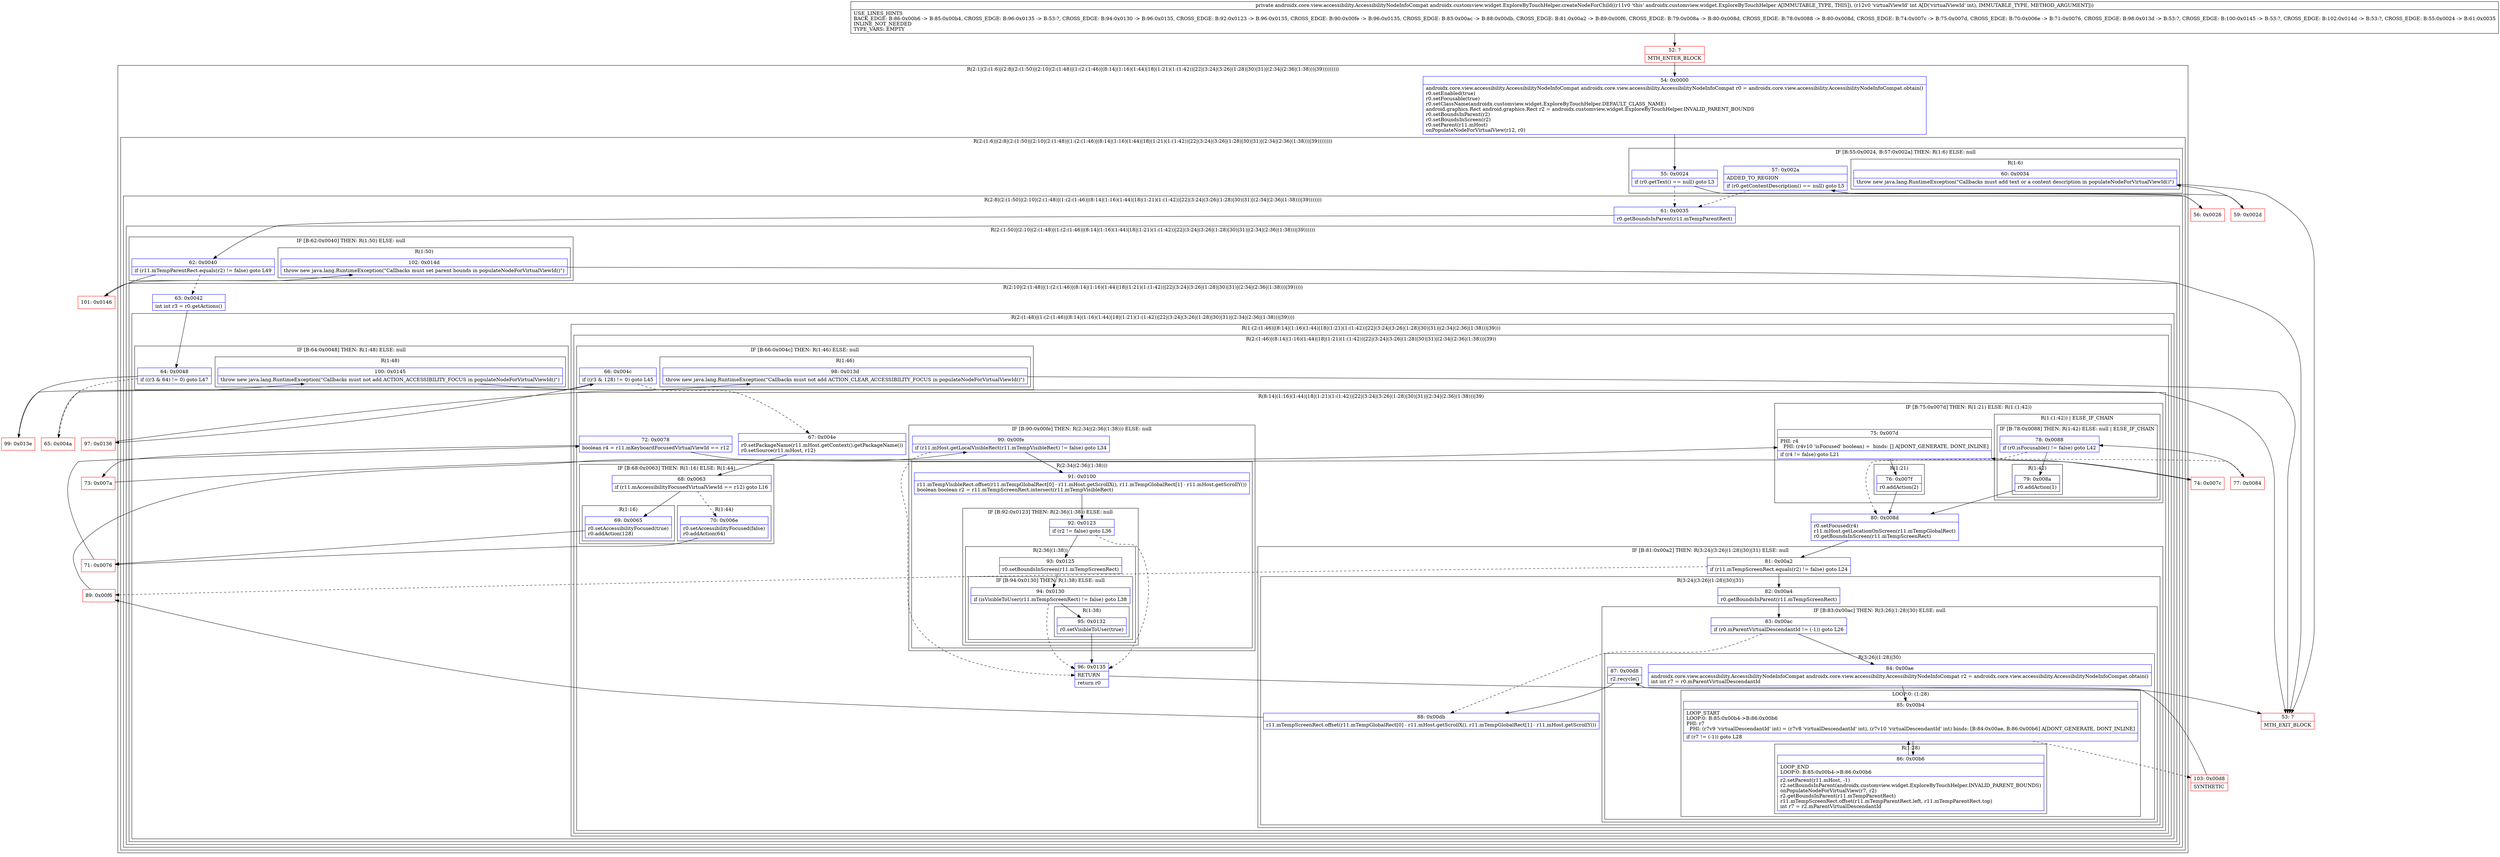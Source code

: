 digraph "CFG forandroidx.customview.widget.ExploreByTouchHelper.createNodeForChild(I)Landroidx\/core\/view\/accessibility\/AccessibilityNodeInfoCompat;" {
subgraph cluster_Region_1523257437 {
label = "R(2:1|(2:(1:6)|(2:8|(2:(1:50)|(2:10|(2:(1:48)|(1:(2:(1:46)|(8:14|(1:16)(1:44)|18|(1:21)(1:(1:42))|22|(3:24|(3:26|(1:28)|30)|31)|(2:34|(2:36|(1:38)))|39)))))))))";
node [shape=record,color=blue];
Node_54 [shape=record,label="{54\:\ 0x0000|androidx.core.view.accessibility.AccessibilityNodeInfoCompat androidx.core.view.accessibility.AccessibilityNodeInfoCompat r0 = androidx.core.view.accessibility.AccessibilityNodeInfoCompat.obtain()\lr0.setEnabled(true)\lr0.setFocusable(true)\lr0.setClassName(androidx.customview.widget.ExploreByTouchHelper.DEFAULT_CLASS_NAME)\landroid.graphics.Rect android.graphics.Rect r2 = androidx.customview.widget.ExploreByTouchHelper.INVALID_PARENT_BOUNDS\lr0.setBoundsInParent(r2)\lr0.setBoundsInScreen(r2)\lr0.setParent(r11.mHost)\lonPopulateNodeForVirtualView(r12, r0)\l}"];
subgraph cluster_Region_318290543 {
label = "R(2:(1:6)|(2:8|(2:(1:50)|(2:10|(2:(1:48)|(1:(2:(1:46)|(8:14|(1:16)(1:44)|18|(1:21)(1:(1:42))|22|(3:24|(3:26|(1:28)|30)|31)|(2:34|(2:36|(1:38)))|39))))))))";
node [shape=record,color=blue];
subgraph cluster_IfRegion_146621409 {
label = "IF [B:55:0x0024, B:57:0x002a] THEN: R(1:6) ELSE: null";
node [shape=record,color=blue];
Node_55 [shape=record,label="{55\:\ 0x0024|if (r0.getText() == null) goto L3\l}"];
Node_57 [shape=record,label="{57\:\ 0x002a|ADDED_TO_REGION\l|if (r0.getContentDescription() == null) goto L5\l}"];
subgraph cluster_Region_2002190195 {
label = "R(1:6)";
node [shape=record,color=blue];
Node_60 [shape=record,label="{60\:\ 0x0034|throw new java.lang.RuntimeException(\"Callbacks must add text or a content description in populateNodeForVirtualViewId()\")\l}"];
}
}
subgraph cluster_Region_499234462 {
label = "R(2:8|(2:(1:50)|(2:10|(2:(1:48)|(1:(2:(1:46)|(8:14|(1:16)(1:44)|18|(1:21)(1:(1:42))|22|(3:24|(3:26|(1:28)|30)|31)|(2:34|(2:36|(1:38)))|39)))))))";
node [shape=record,color=blue];
Node_61 [shape=record,label="{61\:\ 0x0035|r0.getBoundsInParent(r11.mTempParentRect)\l}"];
subgraph cluster_Region_1153372974 {
label = "R(2:(1:50)|(2:10|(2:(1:48)|(1:(2:(1:46)|(8:14|(1:16)(1:44)|18|(1:21)(1:(1:42))|22|(3:24|(3:26|(1:28)|30)|31)|(2:34|(2:36|(1:38)))|39))))))";
node [shape=record,color=blue];
subgraph cluster_IfRegion_1388175713 {
label = "IF [B:62:0x0040] THEN: R(1:50) ELSE: null";
node [shape=record,color=blue];
Node_62 [shape=record,label="{62\:\ 0x0040|if (r11.mTempParentRect.equals(r2) != false) goto L49\l}"];
subgraph cluster_Region_1555440179 {
label = "R(1:50)";
node [shape=record,color=blue];
Node_102 [shape=record,label="{102\:\ 0x014d|throw new java.lang.RuntimeException(\"Callbacks must set parent bounds in populateNodeForVirtualViewId()\")\l}"];
}
}
subgraph cluster_Region_648257950 {
label = "R(2:10|(2:(1:48)|(1:(2:(1:46)|(8:14|(1:16)(1:44)|18|(1:21)(1:(1:42))|22|(3:24|(3:26|(1:28)|30)|31)|(2:34|(2:36|(1:38)))|39)))))";
node [shape=record,color=blue];
Node_63 [shape=record,label="{63\:\ 0x0042|int int r3 = r0.getActions()\l}"];
subgraph cluster_Region_197840904 {
label = "R(2:(1:48)|(1:(2:(1:46)|(8:14|(1:16)(1:44)|18|(1:21)(1:(1:42))|22|(3:24|(3:26|(1:28)|30)|31)|(2:34|(2:36|(1:38)))|39))))";
node [shape=record,color=blue];
subgraph cluster_IfRegion_2115910032 {
label = "IF [B:64:0x0048] THEN: R(1:48) ELSE: null";
node [shape=record,color=blue];
Node_64 [shape=record,label="{64\:\ 0x0048|if ((r3 & 64) != 0) goto L47\l}"];
subgraph cluster_Region_1260850021 {
label = "R(1:48)";
node [shape=record,color=blue];
Node_100 [shape=record,label="{100\:\ 0x0145|throw new java.lang.RuntimeException(\"Callbacks must not add ACTION_ACCESSIBILITY_FOCUS in populateNodeForVirtualViewId()\")\l}"];
}
}
subgraph cluster_Region_2008897356 {
label = "R(1:(2:(1:46)|(8:14|(1:16)(1:44)|18|(1:21)(1:(1:42))|22|(3:24|(3:26|(1:28)|30)|31)|(2:34|(2:36|(1:38)))|39)))";
node [shape=record,color=blue];
subgraph cluster_Region_444023858 {
label = "R(2:(1:46)|(8:14|(1:16)(1:44)|18|(1:21)(1:(1:42))|22|(3:24|(3:26|(1:28)|30)|31)|(2:34|(2:36|(1:38)))|39))";
node [shape=record,color=blue];
subgraph cluster_IfRegion_1120428575 {
label = "IF [B:66:0x004c] THEN: R(1:46) ELSE: null";
node [shape=record,color=blue];
Node_66 [shape=record,label="{66\:\ 0x004c|if ((r3 & 128) != 0) goto L45\l}"];
subgraph cluster_Region_1205902820 {
label = "R(1:46)";
node [shape=record,color=blue];
Node_98 [shape=record,label="{98\:\ 0x013d|throw new java.lang.RuntimeException(\"Callbacks must not add ACTION_CLEAR_ACCESSIBILITY_FOCUS in populateNodeForVirtualViewId()\")\l}"];
}
}
subgraph cluster_Region_610796783 {
label = "R(8:14|(1:16)(1:44)|18|(1:21)(1:(1:42))|22|(3:24|(3:26|(1:28)|30)|31)|(2:34|(2:36|(1:38)))|39)";
node [shape=record,color=blue];
Node_67 [shape=record,label="{67\:\ 0x004e|r0.setPackageName(r11.mHost.getContext().getPackageName())\lr0.setSource(r11.mHost, r12)\l}"];
subgraph cluster_IfRegion_879745630 {
label = "IF [B:68:0x0063] THEN: R(1:16) ELSE: R(1:44)";
node [shape=record,color=blue];
Node_68 [shape=record,label="{68\:\ 0x0063|if (r11.mAccessibilityFocusedVirtualViewId == r12) goto L16\l}"];
subgraph cluster_Region_1185475016 {
label = "R(1:16)";
node [shape=record,color=blue];
Node_69 [shape=record,label="{69\:\ 0x0065|r0.setAccessibilityFocused(true)\lr0.addAction(128)\l}"];
}
subgraph cluster_Region_1456329413 {
label = "R(1:44)";
node [shape=record,color=blue];
Node_70 [shape=record,label="{70\:\ 0x006e|r0.setAccessibilityFocused(false)\lr0.addAction(64)\l}"];
}
}
Node_72 [shape=record,label="{72\:\ 0x0078|boolean r4 = r11.mKeyboardFocusedVirtualViewId == r12\l}"];
subgraph cluster_IfRegion_2135107022 {
label = "IF [B:75:0x007d] THEN: R(1:21) ELSE: R(1:(1:42))";
node [shape=record,color=blue];
Node_75 [shape=record,label="{75\:\ 0x007d|PHI: r4 \l  PHI: (r4v10 'isFocused' boolean) =  binds: [] A[DONT_GENERATE, DONT_INLINE]\l|if (r4 != false) goto L21\l}"];
subgraph cluster_Region_1842947795 {
label = "R(1:21)";
node [shape=record,color=blue];
Node_76 [shape=record,label="{76\:\ 0x007f|r0.addAction(2)\l}"];
}
subgraph cluster_Region_703982760 {
label = "R(1:(1:42)) | ELSE_IF_CHAIN\l";
node [shape=record,color=blue];
subgraph cluster_IfRegion_166856955 {
label = "IF [B:78:0x0088] THEN: R(1:42) ELSE: null | ELSE_IF_CHAIN\l";
node [shape=record,color=blue];
Node_78 [shape=record,label="{78\:\ 0x0088|if (r0.isFocusable() != false) goto L42\l}"];
subgraph cluster_Region_135616164 {
label = "R(1:42)";
node [shape=record,color=blue];
Node_79 [shape=record,label="{79\:\ 0x008a|r0.addAction(1)\l}"];
}
}
}
}
Node_80 [shape=record,label="{80\:\ 0x008d|r0.setFocused(r4)\lr11.mHost.getLocationOnScreen(r11.mTempGlobalRect)\lr0.getBoundsInScreen(r11.mTempScreenRect)\l}"];
subgraph cluster_IfRegion_1703952545 {
label = "IF [B:81:0x00a2] THEN: R(3:24|(3:26|(1:28)|30)|31) ELSE: null";
node [shape=record,color=blue];
Node_81 [shape=record,label="{81\:\ 0x00a2|if (r11.mTempScreenRect.equals(r2) != false) goto L24\l}"];
subgraph cluster_Region_813098649 {
label = "R(3:24|(3:26|(1:28)|30)|31)";
node [shape=record,color=blue];
Node_82 [shape=record,label="{82\:\ 0x00a4|r0.getBoundsInParent(r11.mTempScreenRect)\l}"];
subgraph cluster_IfRegion_347972090 {
label = "IF [B:83:0x00ac] THEN: R(3:26|(1:28)|30) ELSE: null";
node [shape=record,color=blue];
Node_83 [shape=record,label="{83\:\ 0x00ac|if (r0.mParentVirtualDescendantId != (\-1)) goto L26\l}"];
subgraph cluster_Region_219272774 {
label = "R(3:26|(1:28)|30)";
node [shape=record,color=blue];
Node_84 [shape=record,label="{84\:\ 0x00ae|androidx.core.view.accessibility.AccessibilityNodeInfoCompat androidx.core.view.accessibility.AccessibilityNodeInfoCompat r2 = androidx.core.view.accessibility.AccessibilityNodeInfoCompat.obtain()\lint int r7 = r0.mParentVirtualDescendantId\l}"];
subgraph cluster_LoopRegion_798167350 {
label = "LOOP:0: (1:28)";
node [shape=record,color=blue];
Node_85 [shape=record,label="{85\:\ 0x00b4|LOOP_START\lLOOP:0: B:85:0x00b4\-\>B:86:0x00b6\lPHI: r7 \l  PHI: (r7v9 'virtualDescendantId' int) = (r7v8 'virtualDescendantId' int), (r7v10 'virtualDescendantId' int) binds: [B:84:0x00ae, B:86:0x00b6] A[DONT_GENERATE, DONT_INLINE]\l|if (r7 != (\-1)) goto L28\l}"];
subgraph cluster_Region_372625304 {
label = "R(1:28)";
node [shape=record,color=blue];
Node_86 [shape=record,label="{86\:\ 0x00b6|LOOP_END\lLOOP:0: B:85:0x00b4\-\>B:86:0x00b6\l|r2.setParent(r11.mHost, \-1)\lr2.setBoundsInParent(androidx.customview.widget.ExploreByTouchHelper.INVALID_PARENT_BOUNDS)\lonPopulateNodeForVirtualView(r7, r2)\lr2.getBoundsInParent(r11.mTempParentRect)\lr11.mTempScreenRect.offset(r11.mTempParentRect.left, r11.mTempParentRect.top)\lint r7 = r2.mParentVirtualDescendantId\l}"];
}
}
Node_87 [shape=record,label="{87\:\ 0x00d8|r2.recycle()\l}"];
}
}
Node_88 [shape=record,label="{88\:\ 0x00db|r11.mTempScreenRect.offset(r11.mTempGlobalRect[0] \- r11.mHost.getScrollX(), r11.mTempGlobalRect[1] \- r11.mHost.getScrollY())\l}"];
}
}
subgraph cluster_IfRegion_151223152 {
label = "IF [B:90:0x00fe] THEN: R(2:34|(2:36|(1:38))) ELSE: null";
node [shape=record,color=blue];
Node_90 [shape=record,label="{90\:\ 0x00fe|if (r11.mHost.getLocalVisibleRect(r11.mTempVisibleRect) != false) goto L34\l}"];
subgraph cluster_Region_414312399 {
label = "R(2:34|(2:36|(1:38)))";
node [shape=record,color=blue];
Node_91 [shape=record,label="{91\:\ 0x0100|r11.mTempVisibleRect.offset(r11.mTempGlobalRect[0] \- r11.mHost.getScrollX(), r11.mTempGlobalRect[1] \- r11.mHost.getScrollY())\lboolean boolean r2 = r11.mTempScreenRect.intersect(r11.mTempVisibleRect)\l}"];
subgraph cluster_IfRegion_392994800 {
label = "IF [B:92:0x0123] THEN: R(2:36|(1:38)) ELSE: null";
node [shape=record,color=blue];
Node_92 [shape=record,label="{92\:\ 0x0123|if (r2 != false) goto L36\l}"];
subgraph cluster_Region_685140083 {
label = "R(2:36|(1:38))";
node [shape=record,color=blue];
Node_93 [shape=record,label="{93\:\ 0x0125|r0.setBoundsInScreen(r11.mTempScreenRect)\l}"];
subgraph cluster_IfRegion_1255131145 {
label = "IF [B:94:0x0130] THEN: R(1:38) ELSE: null";
node [shape=record,color=blue];
Node_94 [shape=record,label="{94\:\ 0x0130|if (isVisibleToUser(r11.mTempScreenRect) != false) goto L38\l}"];
subgraph cluster_Region_1360903906 {
label = "R(1:38)";
node [shape=record,color=blue];
Node_95 [shape=record,label="{95\:\ 0x0132|r0.setVisibleToUser(true)\l}"];
}
}
}
}
}
}
Node_96 [shape=record,label="{96\:\ 0x0135|RETURN\l|return r0\l}"];
}
}
}
}
}
}
}
}
}
Node_52 [shape=record,color=red,label="{52\:\ ?|MTH_ENTER_BLOCK\l}"];
Node_56 [shape=record,color=red,label="{56\:\ 0x0026}"];
Node_59 [shape=record,color=red,label="{59\:\ 0x002d}"];
Node_53 [shape=record,color=red,label="{53\:\ ?|MTH_EXIT_BLOCK\l}"];
Node_65 [shape=record,color=red,label="{65\:\ 0x004a}"];
Node_71 [shape=record,color=red,label="{71\:\ 0x0076}"];
Node_73 [shape=record,color=red,label="{73\:\ 0x007a}"];
Node_103 [shape=record,color=red,label="{103\:\ 0x00d8|SYNTHETIC\l}"];
Node_89 [shape=record,color=red,label="{89\:\ 0x00f6}"];
Node_77 [shape=record,color=red,label="{77\:\ 0x0084}"];
Node_74 [shape=record,color=red,label="{74\:\ 0x007c}"];
Node_97 [shape=record,color=red,label="{97\:\ 0x0136}"];
Node_99 [shape=record,color=red,label="{99\:\ 0x013e}"];
Node_101 [shape=record,color=red,label="{101\:\ 0x0146}"];
MethodNode[shape=record,label="{private androidx.core.view.accessibility.AccessibilityNodeInfoCompat androidx.customview.widget.ExploreByTouchHelper.createNodeForChild((r11v0 'this' androidx.customview.widget.ExploreByTouchHelper A[IMMUTABLE_TYPE, THIS]), (r12v0 'virtualViewId' int A[D('virtualViewId' int), IMMUTABLE_TYPE, METHOD_ARGUMENT]))  | USE_LINES_HINTS\lBACK_EDGE: B:86:0x00b6 \-\> B:85:0x00b4, CROSS_EDGE: B:96:0x0135 \-\> B:53:?, CROSS_EDGE: B:94:0x0130 \-\> B:96:0x0135, CROSS_EDGE: B:92:0x0123 \-\> B:96:0x0135, CROSS_EDGE: B:90:0x00fe \-\> B:96:0x0135, CROSS_EDGE: B:83:0x00ac \-\> B:88:0x00db, CROSS_EDGE: B:81:0x00a2 \-\> B:89:0x00f6, CROSS_EDGE: B:79:0x008a \-\> B:80:0x008d, CROSS_EDGE: B:78:0x0088 \-\> B:80:0x008d, CROSS_EDGE: B:74:0x007c \-\> B:75:0x007d, CROSS_EDGE: B:70:0x006e \-\> B:71:0x0076, CROSS_EDGE: B:98:0x013d \-\> B:53:?, CROSS_EDGE: B:100:0x0145 \-\> B:53:?, CROSS_EDGE: B:102:0x014d \-\> B:53:?, CROSS_EDGE: B:55:0x0024 \-\> B:61:0x0035\lINLINE_NOT_NEEDED\lTYPE_VARS: EMPTY\l}"];
MethodNode -> Node_52;Node_54 -> Node_55;
Node_55 -> Node_56;
Node_55 -> Node_61[style=dashed];
Node_57 -> Node_59;
Node_57 -> Node_61[style=dashed];
Node_60 -> Node_53;
Node_61 -> Node_62;
Node_62 -> Node_63[style=dashed];
Node_62 -> Node_101;
Node_102 -> Node_53;
Node_63 -> Node_64;
Node_64 -> Node_65[style=dashed];
Node_64 -> Node_99;
Node_100 -> Node_53;
Node_66 -> Node_67[style=dashed];
Node_66 -> Node_97;
Node_98 -> Node_53;
Node_67 -> Node_68;
Node_68 -> Node_69;
Node_68 -> Node_70[style=dashed];
Node_69 -> Node_71;
Node_70 -> Node_71;
Node_72 -> Node_73;
Node_72 -> Node_74;
Node_75 -> Node_76;
Node_75 -> Node_77[style=dashed];
Node_76 -> Node_80;
Node_78 -> Node_79;
Node_78 -> Node_80[style=dashed];
Node_79 -> Node_80;
Node_80 -> Node_81;
Node_81 -> Node_82;
Node_81 -> Node_89[style=dashed];
Node_82 -> Node_83;
Node_83 -> Node_84;
Node_83 -> Node_88[style=dashed];
Node_84 -> Node_85;
Node_85 -> Node_86;
Node_85 -> Node_103[style=dashed];
Node_86 -> Node_85;
Node_87 -> Node_88;
Node_88 -> Node_89;
Node_90 -> Node_91;
Node_90 -> Node_96[style=dashed];
Node_91 -> Node_92;
Node_92 -> Node_93;
Node_92 -> Node_96[style=dashed];
Node_93 -> Node_94;
Node_94 -> Node_95;
Node_94 -> Node_96[style=dashed];
Node_95 -> Node_96;
Node_96 -> Node_53;
Node_52 -> Node_54;
Node_56 -> Node_57;
Node_59 -> Node_60;
Node_65 -> Node_66;
Node_71 -> Node_72;
Node_73 -> Node_75;
Node_103 -> Node_87;
Node_89 -> Node_90;
Node_77 -> Node_78;
Node_74 -> Node_75;
Node_97 -> Node_98;
Node_99 -> Node_100;
Node_101 -> Node_102;
}

